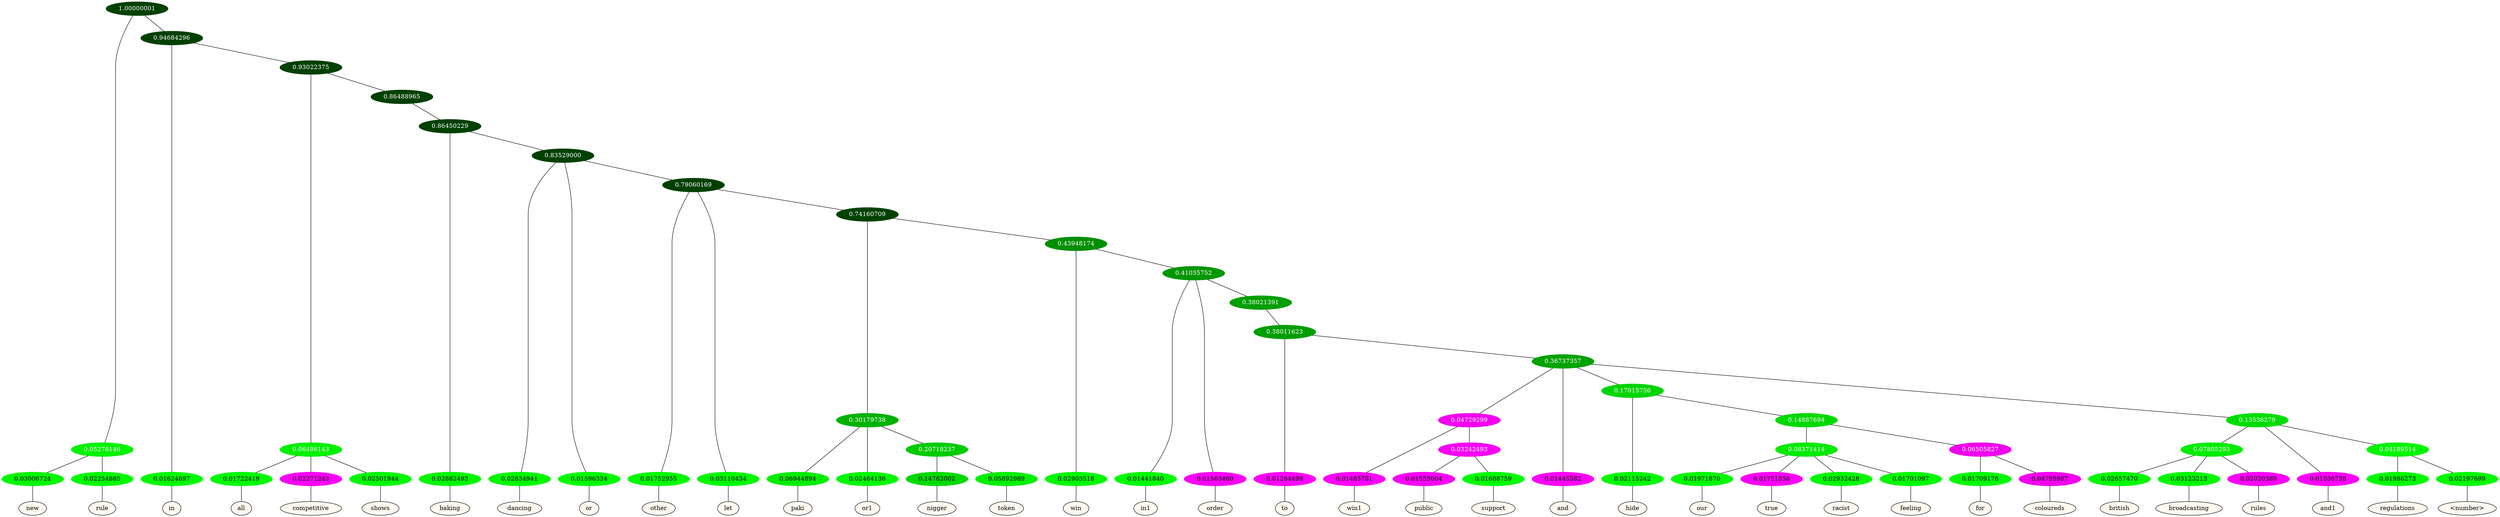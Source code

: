 graph {
	node [format=png height=0.15 nodesep=0.001 ordering=out overlap=prism overlap_scaling=0.01 ranksep=0.001 ratio=0.2 style=filled width=0.15]
	{
		rank=same
		a_w_3 [label=new color=black fillcolor=floralwhite style="filled,solid"]
		a_w_4 [label=rule color=black fillcolor=floralwhite style="filled,solid"]
		a_w_5 [label=in color=black fillcolor=floralwhite style="filled,solid"]
		a_w_9 [label=all color=black fillcolor=floralwhite style="filled,solid"]
		a_w_10 [label=competitive color=black fillcolor=floralwhite style="filled,solid"]
		a_w_11 [label=shows color=black fillcolor=floralwhite style="filled,solid"]
		a_w_13 [label=baking color=black fillcolor=floralwhite style="filled,solid"]
		a_w_15 [label=dancing color=black fillcolor=floralwhite style="filled,solid"]
		a_w_16 [label=or color=black fillcolor=floralwhite style="filled,solid"]
		a_w_18 [label=other color=black fillcolor=floralwhite style="filled,solid"]
		a_w_19 [label=let color=black fillcolor=floralwhite style="filled,solid"]
		a_w_23 [label=paki color=black fillcolor=floralwhite style="filled,solid"]
		a_w_24 [label=or1 color=black fillcolor=floralwhite style="filled,solid"]
		a_w_28 [label=nigger color=black fillcolor=floralwhite style="filled,solid"]
		a_w_29 [label=token color=black fillcolor=floralwhite style="filled,solid"]
		a_w_26 [label=win color=black fillcolor=floralwhite style="filled,solid"]
		a_w_30 [label=in1 color=black fillcolor=floralwhite style="filled,solid"]
		a_w_31 [label=order color=black fillcolor=floralwhite style="filled,solid"]
		a_w_34 [label=to color=black fillcolor=floralwhite style="filled,solid"]
		a_w_40 [label=win1 color=black fillcolor=floralwhite style="filled,solid"]
		a_w_47 [label=public color=black fillcolor=floralwhite style="filled,solid"]
		a_w_48 [label=support color=black fillcolor=floralwhite style="filled,solid"]
		a_w_37 [label=and color=black fillcolor=floralwhite style="filled,solid"]
		a_w_42 [label=hide color=black fillcolor=floralwhite style="filled,solid"]
		a_w_56 [label=our color=black fillcolor=floralwhite style="filled,solid"]
		a_w_57 [label=true color=black fillcolor=floralwhite style="filled,solid"]
		a_w_58 [label=racist color=black fillcolor=floralwhite style="filled,solid"]
		a_w_59 [label=feeling color=black fillcolor=floralwhite style="filled,solid"]
		a_w_60 [label=for color=black fillcolor=floralwhite style="filled,solid"]
		a_w_61 [label=coloureds color=black fillcolor=floralwhite style="filled,solid"]
		a_w_51 [label=british color=black fillcolor=floralwhite style="filled,solid"]
		a_w_52 [label=broadcasting color=black fillcolor=floralwhite style="filled,solid"]
		a_w_53 [label=rules color=black fillcolor=floralwhite style="filled,solid"]
		a_w_45 [label=and1 color=black fillcolor=floralwhite style="filled,solid"]
		a_w_54 [label=regulations color=black fillcolor=floralwhite style="filled,solid"]
		a_w_55 [label="\<number\>" color=black fillcolor=floralwhite style="filled,solid"]
	}
	a_n_3 -- a_w_3
	a_n_4 -- a_w_4
	a_n_5 -- a_w_5
	a_n_9 -- a_w_9
	a_n_10 -- a_w_10
	a_n_11 -- a_w_11
	a_n_13 -- a_w_13
	a_n_15 -- a_w_15
	a_n_16 -- a_w_16
	a_n_18 -- a_w_18
	a_n_19 -- a_w_19
	a_n_23 -- a_w_23
	a_n_24 -- a_w_24
	a_n_28 -- a_w_28
	a_n_29 -- a_w_29
	a_n_26 -- a_w_26
	a_n_30 -- a_w_30
	a_n_31 -- a_w_31
	a_n_34 -- a_w_34
	a_n_40 -- a_w_40
	a_n_47 -- a_w_47
	a_n_48 -- a_w_48
	a_n_37 -- a_w_37
	a_n_42 -- a_w_42
	a_n_56 -- a_w_56
	a_n_57 -- a_w_57
	a_n_58 -- a_w_58
	a_n_59 -- a_w_59
	a_n_60 -- a_w_60
	a_n_61 -- a_w_61
	a_n_51 -- a_w_51
	a_n_52 -- a_w_52
	a_n_53 -- a_w_53
	a_n_45 -- a_w_45
	a_n_54 -- a_w_54
	a_n_55 -- a_w_55
	{
		rank=same
		a_n_3 [label=0.03006724 color="0.334 1.000 0.970" fontcolor=black]
		a_n_4 [label=0.02254885 color="0.334 1.000 0.977" fontcolor=black]
		a_n_5 [label=0.01624697 color="0.334 1.000 0.984" fontcolor=black]
		a_n_9 [label=0.01722419 color="0.334 1.000 0.983" fontcolor=black]
		a_n_10 [label=0.02271243 color="0.835 1.000 0.977" fontcolor=black]
		a_n_11 [label=0.02501944 color="0.334 1.000 0.975" fontcolor=black]
		a_n_13 [label=0.02882493 color="0.334 1.000 0.971" fontcolor=black]
		a_n_15 [label=0.02834941 color="0.334 1.000 0.972" fontcolor=black]
		a_n_16 [label=0.01596334 color="0.334 1.000 0.984" fontcolor=black]
		a_n_18 [label=0.01752955 color="0.334 1.000 0.982" fontcolor=black]
		a_n_19 [label=0.03110434 color="0.334 1.000 0.969" fontcolor=black]
		a_n_23 [label=0.06944894 color="0.334 1.000 0.931" fontcolor=black]
		a_n_24 [label=0.02464136 color="0.334 1.000 0.975" fontcolor=black]
		a_n_28 [label=0.14762002 color="0.334 1.000 0.852" fontcolor=black]
		a_n_29 [label=0.05892989 color="0.334 1.000 0.941" fontcolor=black]
		a_n_26 [label=0.02903518 color="0.334 1.000 0.971" fontcolor=black]
		a_n_30 [label=0.01441840 color="0.334 1.000 0.986" fontcolor=black]
		a_n_31 [label=0.01563460 color="0.835 1.000 0.984" fontcolor=black]
		a_n_34 [label=0.01264499 color="0.835 1.000 0.987" fontcolor=black]
		a_n_40 [label=0.01485781 color="0.835 1.000 0.985" fontcolor=black]
		a_n_47 [label=0.01553004 color="0.835 1.000 0.984" fontcolor=black]
		a_n_48 [label=0.01688759 color="0.334 1.000 0.983" fontcolor=black]
		a_n_37 [label=0.01445582 color="0.835 1.000 0.986" fontcolor=black]
		a_n_42 [label=0.02115242 color="0.334 1.000 0.979" fontcolor=black]
		a_n_56 [label=0.01971870 color="0.334 1.000 0.980" fontcolor=black]
		a_n_57 [label=0.01751558 color="0.835 1.000 0.982" fontcolor=black]
		a_n_58 [label=0.02932428 color="0.334 1.000 0.971" fontcolor=black]
		a_n_59 [label=0.01701097 color="0.334 1.000 0.983" fontcolor=black]
		a_n_60 [label=0.01709176 color="0.334 1.000 0.983" fontcolor=black]
		a_n_61 [label=0.04795907 color="0.835 1.000 0.952" fontcolor=black]
		a_n_51 [label=0.02657470 color="0.334 1.000 0.973" fontcolor=black]
		a_n_52 [label=0.03123213 color="0.334 1.000 0.969" fontcolor=black]
		a_n_53 [label=0.02020389 color="0.835 1.000 0.980" fontcolor=black]
		a_n_45 [label=0.01536738 color="0.835 1.000 0.985" fontcolor=black]
		a_n_54 [label=0.01986273 color="0.334 1.000 0.980" fontcolor=black]
		a_n_55 [label=0.02197699 color="0.334 1.000 0.978" fontcolor=black]
	}
	a_n_0 [label=1.00000001 color="0.334 1.000 0.250" fontcolor=grey99]
	a_n_1 [label=0.05276146 color="0.334 1.000 0.947" fontcolor=grey99]
	a_n_0 -- a_n_1
	a_n_2 [label=0.94684296 color="0.334 1.000 0.250" fontcolor=grey99]
	a_n_0 -- a_n_2
	a_n_1 -- a_n_3
	a_n_1 -- a_n_4
	a_n_2 -- a_n_5
	a_n_6 [label=0.93022375 color="0.334 1.000 0.250" fontcolor=grey99]
	a_n_2 -- a_n_6
	a_n_7 [label=0.06496143 color="0.334 1.000 0.935" fontcolor=grey99]
	a_n_6 -- a_n_7
	a_n_8 [label=0.86488965 color="0.334 1.000 0.250" fontcolor=grey99]
	a_n_6 -- a_n_8
	a_n_7 -- a_n_9
	a_n_7 -- a_n_10
	a_n_7 -- a_n_11
	a_n_12 [label=0.86450229 color="0.334 1.000 0.250" fontcolor=grey99]
	a_n_8 -- a_n_12
	a_n_12 -- a_n_13
	a_n_14 [label=0.83529000 color="0.334 1.000 0.250" fontcolor=grey99]
	a_n_12 -- a_n_14
	a_n_14 -- a_n_15
	a_n_14 -- a_n_16
	a_n_17 [label=0.79060169 color="0.334 1.000 0.250" fontcolor=grey99]
	a_n_14 -- a_n_17
	a_n_17 -- a_n_18
	a_n_17 -- a_n_19
	a_n_20 [label=0.74160709 color="0.334 1.000 0.258" fontcolor=grey99]
	a_n_17 -- a_n_20
	a_n_21 [label=0.30179738 color="0.334 1.000 0.698" fontcolor=grey99]
	a_n_20 -- a_n_21
	a_n_22 [label=0.43948174 color="0.334 1.000 0.561" fontcolor=grey99]
	a_n_20 -- a_n_22
	a_n_21 -- a_n_23
	a_n_21 -- a_n_24
	a_n_25 [label=0.20718237 color="0.334 1.000 0.793" fontcolor=grey99]
	a_n_21 -- a_n_25
	a_n_22 -- a_n_26
	a_n_27 [label=0.41035752 color="0.334 1.000 0.590" fontcolor=grey99]
	a_n_22 -- a_n_27
	a_n_25 -- a_n_28
	a_n_25 -- a_n_29
	a_n_27 -- a_n_30
	a_n_27 -- a_n_31
	a_n_32 [label=0.38021391 color="0.334 1.000 0.620" fontcolor=grey99]
	a_n_27 -- a_n_32
	a_n_33 [label=0.38011623 color="0.334 1.000 0.620" fontcolor=grey99]
	a_n_32 -- a_n_33
	a_n_33 -- a_n_34
	a_n_35 [label=0.36737357 color="0.334 1.000 0.633" fontcolor=grey99]
	a_n_33 -- a_n_35
	a_n_36 [label=0.04729299 color="0.835 1.000 0.953" fontcolor=grey99]
	a_n_35 -- a_n_36
	a_n_35 -- a_n_37
	a_n_38 [label=0.17015756 color="0.334 1.000 0.830" fontcolor=grey99]
	a_n_35 -- a_n_38
	a_n_39 [label=0.13536279 color="0.334 1.000 0.865" fontcolor=grey99]
	a_n_35 -- a_n_39
	a_n_36 -- a_n_40
	a_n_41 [label=0.03242493 color="0.835 1.000 0.968" fontcolor=grey99]
	a_n_36 -- a_n_41
	a_n_38 -- a_n_42
	a_n_43 [label=0.14887694 color="0.334 1.000 0.851" fontcolor=grey99]
	a_n_38 -- a_n_43
	a_n_44 [label=0.07805293 color="0.334 1.000 0.922" fontcolor=grey99]
	a_n_39 -- a_n_44
	a_n_39 -- a_n_45
	a_n_46 [label=0.04189514 color="0.334 1.000 0.958" fontcolor=grey99]
	a_n_39 -- a_n_46
	a_n_41 -- a_n_47
	a_n_41 -- a_n_48
	a_n_49 [label=0.08371414 color="0.334 1.000 0.916" fontcolor=grey99]
	a_n_43 -- a_n_49
	a_n_50 [label=0.06505827 color="0.835 1.000 0.935" fontcolor=grey99]
	a_n_43 -- a_n_50
	a_n_44 -- a_n_51
	a_n_44 -- a_n_52
	a_n_44 -- a_n_53
	a_n_46 -- a_n_54
	a_n_46 -- a_n_55
	a_n_49 -- a_n_56
	a_n_49 -- a_n_57
	a_n_49 -- a_n_58
	a_n_49 -- a_n_59
	a_n_50 -- a_n_60
	a_n_50 -- a_n_61
}

